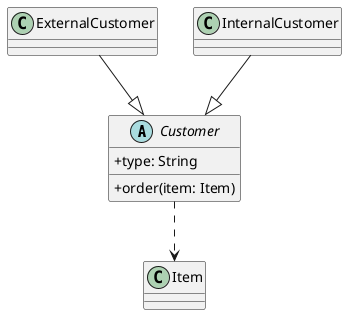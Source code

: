 @startuml homework1
skinparam classAttributeIconSize 0

abstract class Customer {
    + type: String
    + order(item: Item)
}

class ExternalCustomer {

}

class InternalCustomer {

}

Customer ..> Item
ExternalCustomer --|> Customer
InternalCustomer --|> Customer


@enduml